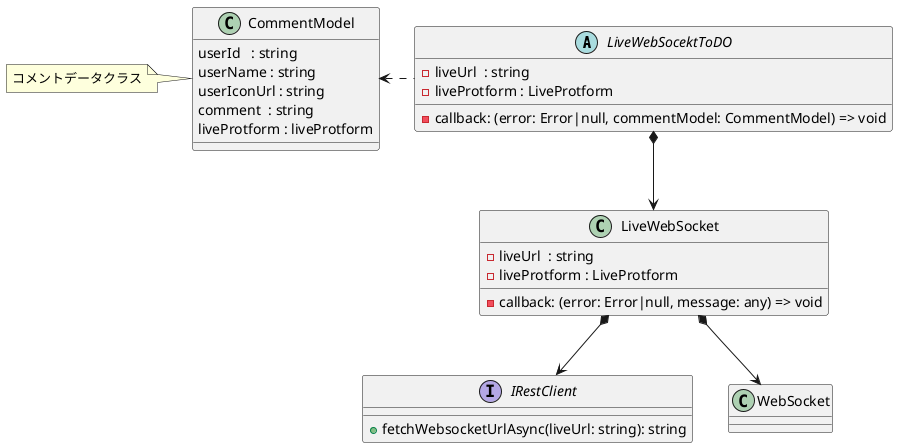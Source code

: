 @startuml クラス図 

    abstract class LiveWebSocektToDO {
        - liveUrl  : string
        - liveProtform : LiveProtform 
        - callback: (error: Error|null, commentModel: CommentModel) => void
    }

    class CommentModel{       
        userId   : string
        userName : string
        userIconUrl : string
        comment  : string
        liveProtform : liveProtform
    }

    note left of CommentModel
        コメントデータクラス
    end note

    class LiveWebSocket {
        - liveUrl  : string
        - liveProtform : LiveProtform 
        - callback: (error: Error|null, message: any) => void
    }

    interface IRestClient{
        + fetchWebsocketUrlAsync(liveUrl: string): string
    }

    LiveWebSocket *--> IRestClient
    LiveWebSocektToDO *--> LiveWebSocket
    LiveWebSocektToDO .left.> CommentModel
    LiveWebSocket *--> WebSocket
@enduml